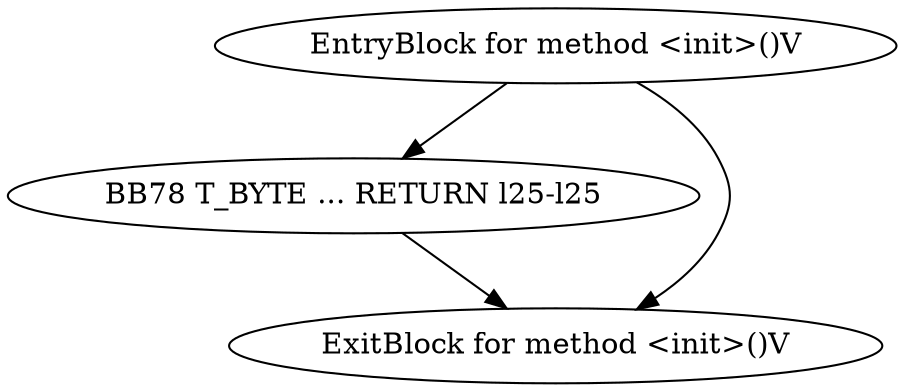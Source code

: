 digraph G {
  1 [ label="BB78 T_BYTE ... RETURN l25-l25" ];
  2 [ label="EntryBlock for method <init>()V" ];
  3 [ label="ExitBlock for method <init>()V" ];
  2 -> 3 [ label="" ];
  2 -> 1 [ label="" ];
  1 -> 3 [ label="" ];
}
